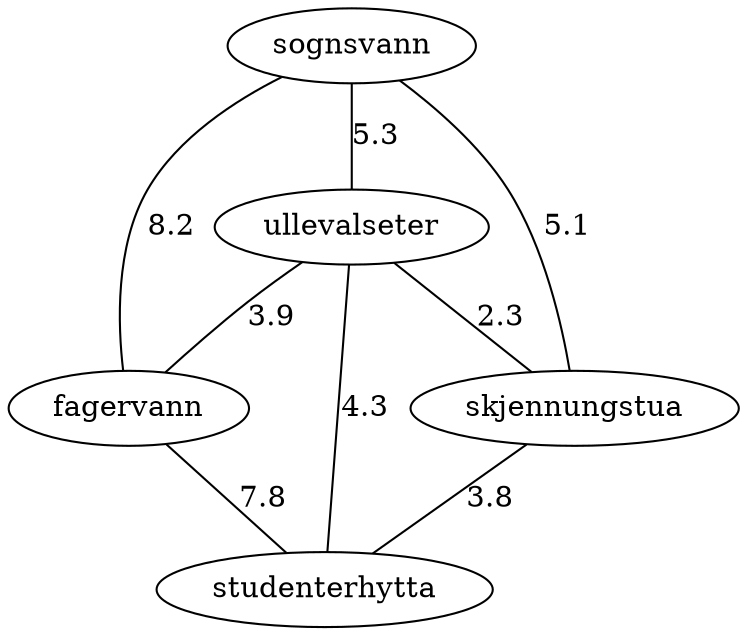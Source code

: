 graph G {
sognsvann -- ullevalseter [len=2.65, label=5.3]
sognsvann -- skjennungstua [len=2.55, label=5.1]
ullevalseter -- fagervann [len=1.95, label=3.9]
ullevalseter -- skjennungstua [len=1.15, label=2.3]
ullevalseter -- studenterhytta [len=2.15, label=4.3]
fagervann -- sognsvann [len=4.1, label=8.2]
fagervann -- studenterhytta [len=3.9, label=7.8]
skjennungstua -- studenterhytta [len=1.9, label=3.8]
}